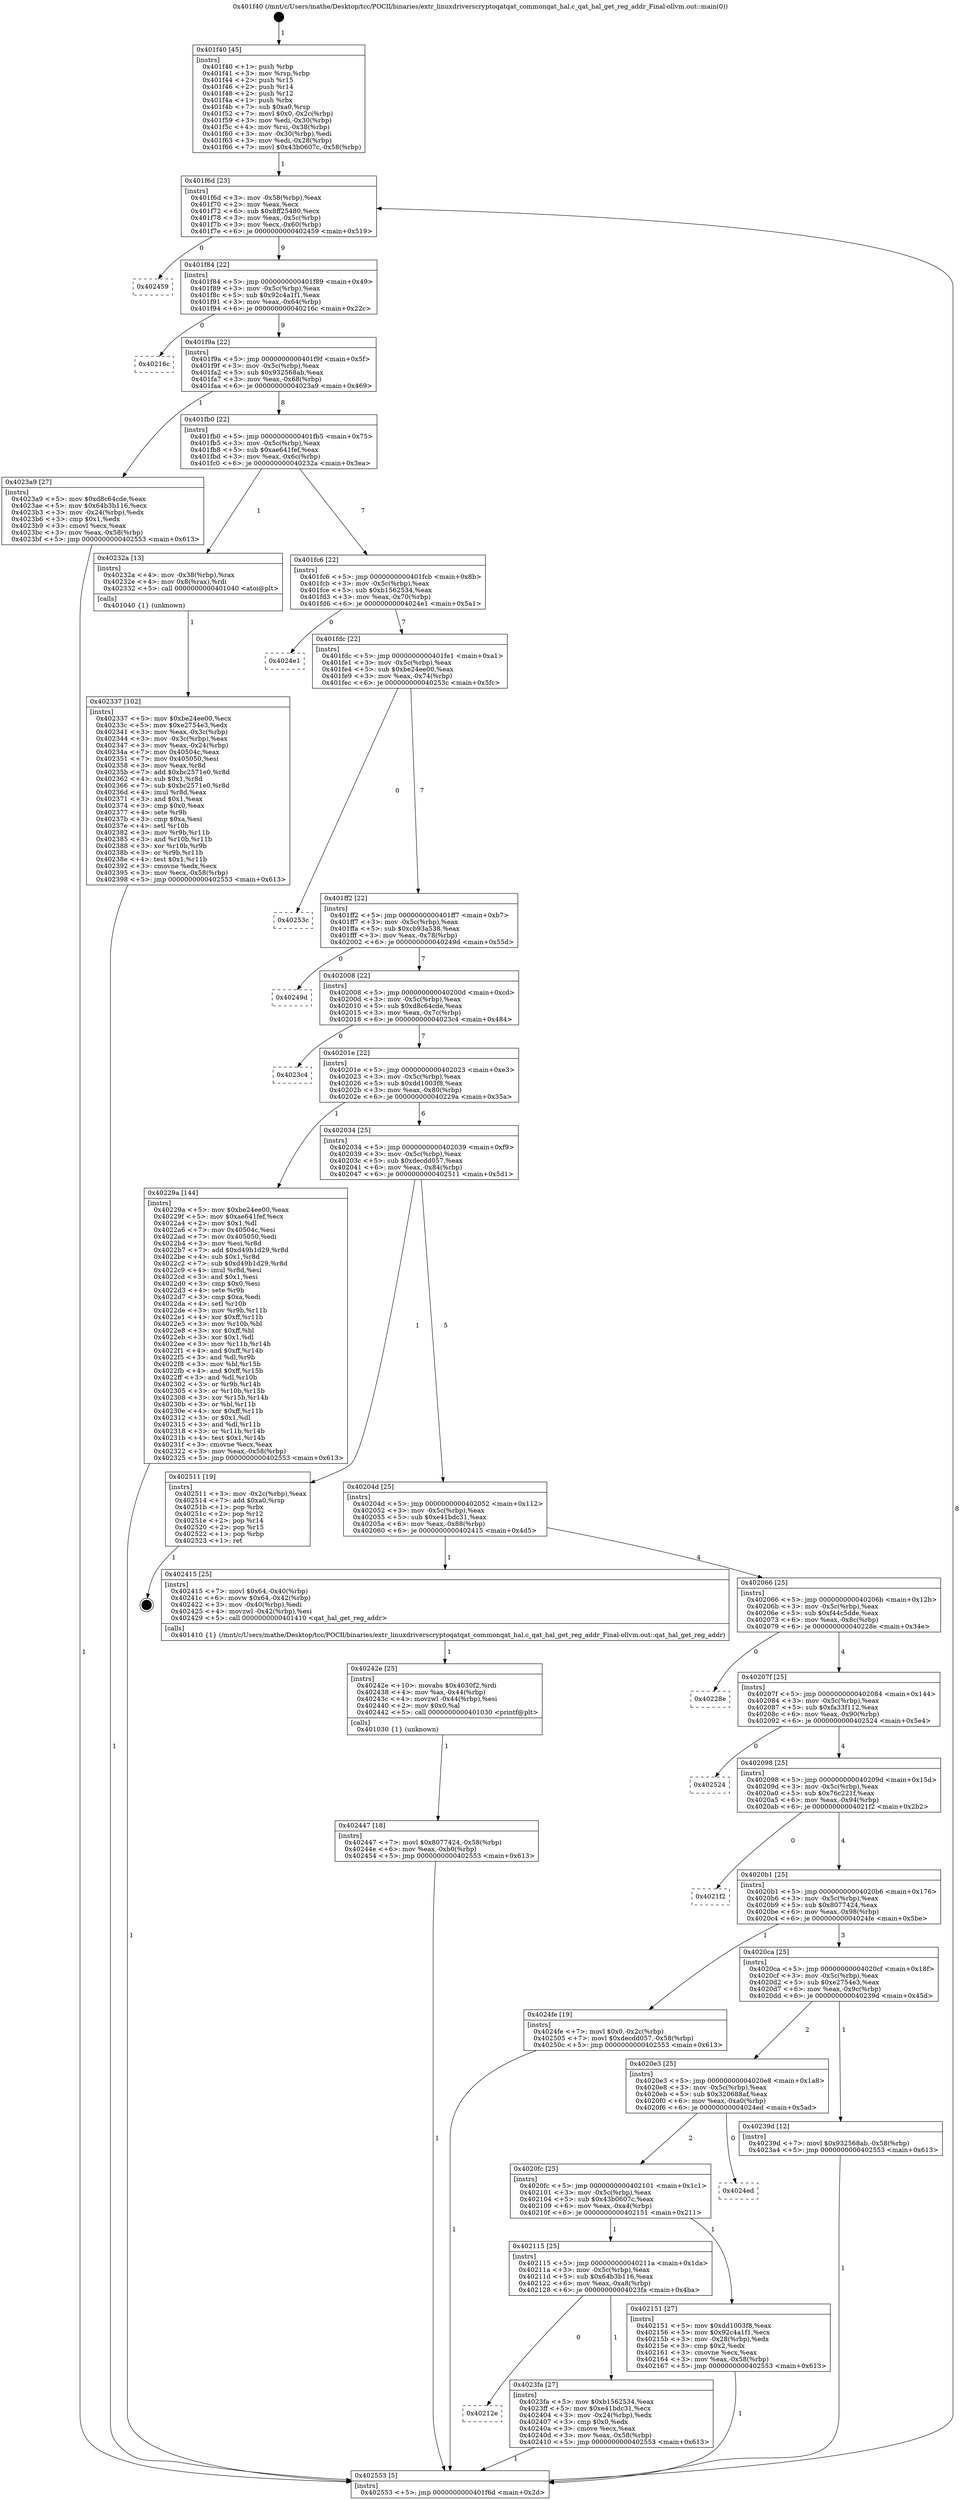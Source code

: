 digraph "0x401f40" {
  label = "0x401f40 (/mnt/c/Users/mathe/Desktop/tcc/POCII/binaries/extr_linuxdriverscryptoqatqat_commonqat_hal.c_qat_hal_get_reg_addr_Final-ollvm.out::main(0))"
  labelloc = "t"
  node[shape=record]

  Entry [label="",width=0.3,height=0.3,shape=circle,fillcolor=black,style=filled]
  "0x401f6d" [label="{
     0x401f6d [23]\l
     | [instrs]\l
     &nbsp;&nbsp;0x401f6d \<+3\>: mov -0x58(%rbp),%eax\l
     &nbsp;&nbsp;0x401f70 \<+2\>: mov %eax,%ecx\l
     &nbsp;&nbsp;0x401f72 \<+6\>: sub $0x8ff25480,%ecx\l
     &nbsp;&nbsp;0x401f78 \<+3\>: mov %eax,-0x5c(%rbp)\l
     &nbsp;&nbsp;0x401f7b \<+3\>: mov %ecx,-0x60(%rbp)\l
     &nbsp;&nbsp;0x401f7e \<+6\>: je 0000000000402459 \<main+0x519\>\l
  }"]
  "0x402459" [label="{
     0x402459\l
  }", style=dashed]
  "0x401f84" [label="{
     0x401f84 [22]\l
     | [instrs]\l
     &nbsp;&nbsp;0x401f84 \<+5\>: jmp 0000000000401f89 \<main+0x49\>\l
     &nbsp;&nbsp;0x401f89 \<+3\>: mov -0x5c(%rbp),%eax\l
     &nbsp;&nbsp;0x401f8c \<+5\>: sub $0x92c4a1f1,%eax\l
     &nbsp;&nbsp;0x401f91 \<+3\>: mov %eax,-0x64(%rbp)\l
     &nbsp;&nbsp;0x401f94 \<+6\>: je 000000000040216c \<main+0x22c\>\l
  }"]
  Exit [label="",width=0.3,height=0.3,shape=circle,fillcolor=black,style=filled,peripheries=2]
  "0x40216c" [label="{
     0x40216c\l
  }", style=dashed]
  "0x401f9a" [label="{
     0x401f9a [22]\l
     | [instrs]\l
     &nbsp;&nbsp;0x401f9a \<+5\>: jmp 0000000000401f9f \<main+0x5f\>\l
     &nbsp;&nbsp;0x401f9f \<+3\>: mov -0x5c(%rbp),%eax\l
     &nbsp;&nbsp;0x401fa2 \<+5\>: sub $0x932568ab,%eax\l
     &nbsp;&nbsp;0x401fa7 \<+3\>: mov %eax,-0x68(%rbp)\l
     &nbsp;&nbsp;0x401faa \<+6\>: je 00000000004023a9 \<main+0x469\>\l
  }"]
  "0x402447" [label="{
     0x402447 [18]\l
     | [instrs]\l
     &nbsp;&nbsp;0x402447 \<+7\>: movl $0x8077424,-0x58(%rbp)\l
     &nbsp;&nbsp;0x40244e \<+6\>: mov %eax,-0xb0(%rbp)\l
     &nbsp;&nbsp;0x402454 \<+5\>: jmp 0000000000402553 \<main+0x613\>\l
  }"]
  "0x4023a9" [label="{
     0x4023a9 [27]\l
     | [instrs]\l
     &nbsp;&nbsp;0x4023a9 \<+5\>: mov $0xd8c64cde,%eax\l
     &nbsp;&nbsp;0x4023ae \<+5\>: mov $0x64b3b116,%ecx\l
     &nbsp;&nbsp;0x4023b3 \<+3\>: mov -0x24(%rbp),%edx\l
     &nbsp;&nbsp;0x4023b6 \<+3\>: cmp $0x1,%edx\l
     &nbsp;&nbsp;0x4023b9 \<+3\>: cmovl %ecx,%eax\l
     &nbsp;&nbsp;0x4023bc \<+3\>: mov %eax,-0x58(%rbp)\l
     &nbsp;&nbsp;0x4023bf \<+5\>: jmp 0000000000402553 \<main+0x613\>\l
  }"]
  "0x401fb0" [label="{
     0x401fb0 [22]\l
     | [instrs]\l
     &nbsp;&nbsp;0x401fb0 \<+5\>: jmp 0000000000401fb5 \<main+0x75\>\l
     &nbsp;&nbsp;0x401fb5 \<+3\>: mov -0x5c(%rbp),%eax\l
     &nbsp;&nbsp;0x401fb8 \<+5\>: sub $0xae641fef,%eax\l
     &nbsp;&nbsp;0x401fbd \<+3\>: mov %eax,-0x6c(%rbp)\l
     &nbsp;&nbsp;0x401fc0 \<+6\>: je 000000000040232a \<main+0x3ea\>\l
  }"]
  "0x40242e" [label="{
     0x40242e [25]\l
     | [instrs]\l
     &nbsp;&nbsp;0x40242e \<+10\>: movabs $0x4030f2,%rdi\l
     &nbsp;&nbsp;0x402438 \<+4\>: mov %ax,-0x44(%rbp)\l
     &nbsp;&nbsp;0x40243c \<+4\>: movzwl -0x44(%rbp),%esi\l
     &nbsp;&nbsp;0x402440 \<+2\>: mov $0x0,%al\l
     &nbsp;&nbsp;0x402442 \<+5\>: call 0000000000401030 \<printf@plt\>\l
     | [calls]\l
     &nbsp;&nbsp;0x401030 \{1\} (unknown)\l
  }"]
  "0x40232a" [label="{
     0x40232a [13]\l
     | [instrs]\l
     &nbsp;&nbsp;0x40232a \<+4\>: mov -0x38(%rbp),%rax\l
     &nbsp;&nbsp;0x40232e \<+4\>: mov 0x8(%rax),%rdi\l
     &nbsp;&nbsp;0x402332 \<+5\>: call 0000000000401040 \<atoi@plt\>\l
     | [calls]\l
     &nbsp;&nbsp;0x401040 \{1\} (unknown)\l
  }"]
  "0x401fc6" [label="{
     0x401fc6 [22]\l
     | [instrs]\l
     &nbsp;&nbsp;0x401fc6 \<+5\>: jmp 0000000000401fcb \<main+0x8b\>\l
     &nbsp;&nbsp;0x401fcb \<+3\>: mov -0x5c(%rbp),%eax\l
     &nbsp;&nbsp;0x401fce \<+5\>: sub $0xb1562534,%eax\l
     &nbsp;&nbsp;0x401fd3 \<+3\>: mov %eax,-0x70(%rbp)\l
     &nbsp;&nbsp;0x401fd6 \<+6\>: je 00000000004024e1 \<main+0x5a1\>\l
  }"]
  "0x40212e" [label="{
     0x40212e\l
  }", style=dashed]
  "0x4024e1" [label="{
     0x4024e1\l
  }", style=dashed]
  "0x401fdc" [label="{
     0x401fdc [22]\l
     | [instrs]\l
     &nbsp;&nbsp;0x401fdc \<+5\>: jmp 0000000000401fe1 \<main+0xa1\>\l
     &nbsp;&nbsp;0x401fe1 \<+3\>: mov -0x5c(%rbp),%eax\l
     &nbsp;&nbsp;0x401fe4 \<+5\>: sub $0xbe24ee00,%eax\l
     &nbsp;&nbsp;0x401fe9 \<+3\>: mov %eax,-0x74(%rbp)\l
     &nbsp;&nbsp;0x401fec \<+6\>: je 000000000040253c \<main+0x5fc\>\l
  }"]
  "0x4023fa" [label="{
     0x4023fa [27]\l
     | [instrs]\l
     &nbsp;&nbsp;0x4023fa \<+5\>: mov $0xb1562534,%eax\l
     &nbsp;&nbsp;0x4023ff \<+5\>: mov $0xe41bdc31,%ecx\l
     &nbsp;&nbsp;0x402404 \<+3\>: mov -0x24(%rbp),%edx\l
     &nbsp;&nbsp;0x402407 \<+3\>: cmp $0x0,%edx\l
     &nbsp;&nbsp;0x40240a \<+3\>: cmove %ecx,%eax\l
     &nbsp;&nbsp;0x40240d \<+3\>: mov %eax,-0x58(%rbp)\l
     &nbsp;&nbsp;0x402410 \<+5\>: jmp 0000000000402553 \<main+0x613\>\l
  }"]
  "0x40253c" [label="{
     0x40253c\l
  }", style=dashed]
  "0x401ff2" [label="{
     0x401ff2 [22]\l
     | [instrs]\l
     &nbsp;&nbsp;0x401ff2 \<+5\>: jmp 0000000000401ff7 \<main+0xb7\>\l
     &nbsp;&nbsp;0x401ff7 \<+3\>: mov -0x5c(%rbp),%eax\l
     &nbsp;&nbsp;0x401ffa \<+5\>: sub $0xcb93a538,%eax\l
     &nbsp;&nbsp;0x401fff \<+3\>: mov %eax,-0x78(%rbp)\l
     &nbsp;&nbsp;0x402002 \<+6\>: je 000000000040249d \<main+0x55d\>\l
  }"]
  "0x402337" [label="{
     0x402337 [102]\l
     | [instrs]\l
     &nbsp;&nbsp;0x402337 \<+5\>: mov $0xbe24ee00,%ecx\l
     &nbsp;&nbsp;0x40233c \<+5\>: mov $0xe2754e3,%edx\l
     &nbsp;&nbsp;0x402341 \<+3\>: mov %eax,-0x3c(%rbp)\l
     &nbsp;&nbsp;0x402344 \<+3\>: mov -0x3c(%rbp),%eax\l
     &nbsp;&nbsp;0x402347 \<+3\>: mov %eax,-0x24(%rbp)\l
     &nbsp;&nbsp;0x40234a \<+7\>: mov 0x40504c,%eax\l
     &nbsp;&nbsp;0x402351 \<+7\>: mov 0x405050,%esi\l
     &nbsp;&nbsp;0x402358 \<+3\>: mov %eax,%r8d\l
     &nbsp;&nbsp;0x40235b \<+7\>: add $0xbc2571e0,%r8d\l
     &nbsp;&nbsp;0x402362 \<+4\>: sub $0x1,%r8d\l
     &nbsp;&nbsp;0x402366 \<+7\>: sub $0xbc2571e0,%r8d\l
     &nbsp;&nbsp;0x40236d \<+4\>: imul %r8d,%eax\l
     &nbsp;&nbsp;0x402371 \<+3\>: and $0x1,%eax\l
     &nbsp;&nbsp;0x402374 \<+3\>: cmp $0x0,%eax\l
     &nbsp;&nbsp;0x402377 \<+4\>: sete %r9b\l
     &nbsp;&nbsp;0x40237b \<+3\>: cmp $0xa,%esi\l
     &nbsp;&nbsp;0x40237e \<+4\>: setl %r10b\l
     &nbsp;&nbsp;0x402382 \<+3\>: mov %r9b,%r11b\l
     &nbsp;&nbsp;0x402385 \<+3\>: and %r10b,%r11b\l
     &nbsp;&nbsp;0x402388 \<+3\>: xor %r10b,%r9b\l
     &nbsp;&nbsp;0x40238b \<+3\>: or %r9b,%r11b\l
     &nbsp;&nbsp;0x40238e \<+4\>: test $0x1,%r11b\l
     &nbsp;&nbsp;0x402392 \<+3\>: cmovne %edx,%ecx\l
     &nbsp;&nbsp;0x402395 \<+3\>: mov %ecx,-0x58(%rbp)\l
     &nbsp;&nbsp;0x402398 \<+5\>: jmp 0000000000402553 \<main+0x613\>\l
  }"]
  "0x40249d" [label="{
     0x40249d\l
  }", style=dashed]
  "0x402008" [label="{
     0x402008 [22]\l
     | [instrs]\l
     &nbsp;&nbsp;0x402008 \<+5\>: jmp 000000000040200d \<main+0xcd\>\l
     &nbsp;&nbsp;0x40200d \<+3\>: mov -0x5c(%rbp),%eax\l
     &nbsp;&nbsp;0x402010 \<+5\>: sub $0xd8c64cde,%eax\l
     &nbsp;&nbsp;0x402015 \<+3\>: mov %eax,-0x7c(%rbp)\l
     &nbsp;&nbsp;0x402018 \<+6\>: je 00000000004023c4 \<main+0x484\>\l
  }"]
  "0x401f40" [label="{
     0x401f40 [45]\l
     | [instrs]\l
     &nbsp;&nbsp;0x401f40 \<+1\>: push %rbp\l
     &nbsp;&nbsp;0x401f41 \<+3\>: mov %rsp,%rbp\l
     &nbsp;&nbsp;0x401f44 \<+2\>: push %r15\l
     &nbsp;&nbsp;0x401f46 \<+2\>: push %r14\l
     &nbsp;&nbsp;0x401f48 \<+2\>: push %r12\l
     &nbsp;&nbsp;0x401f4a \<+1\>: push %rbx\l
     &nbsp;&nbsp;0x401f4b \<+7\>: sub $0xa0,%rsp\l
     &nbsp;&nbsp;0x401f52 \<+7\>: movl $0x0,-0x2c(%rbp)\l
     &nbsp;&nbsp;0x401f59 \<+3\>: mov %edi,-0x30(%rbp)\l
     &nbsp;&nbsp;0x401f5c \<+4\>: mov %rsi,-0x38(%rbp)\l
     &nbsp;&nbsp;0x401f60 \<+3\>: mov -0x30(%rbp),%edi\l
     &nbsp;&nbsp;0x401f63 \<+3\>: mov %edi,-0x28(%rbp)\l
     &nbsp;&nbsp;0x401f66 \<+7\>: movl $0x43b0607c,-0x58(%rbp)\l
  }"]
  "0x4023c4" [label="{
     0x4023c4\l
  }", style=dashed]
  "0x40201e" [label="{
     0x40201e [22]\l
     | [instrs]\l
     &nbsp;&nbsp;0x40201e \<+5\>: jmp 0000000000402023 \<main+0xe3\>\l
     &nbsp;&nbsp;0x402023 \<+3\>: mov -0x5c(%rbp),%eax\l
     &nbsp;&nbsp;0x402026 \<+5\>: sub $0xdd1003f8,%eax\l
     &nbsp;&nbsp;0x40202b \<+3\>: mov %eax,-0x80(%rbp)\l
     &nbsp;&nbsp;0x40202e \<+6\>: je 000000000040229a \<main+0x35a\>\l
  }"]
  "0x402553" [label="{
     0x402553 [5]\l
     | [instrs]\l
     &nbsp;&nbsp;0x402553 \<+5\>: jmp 0000000000401f6d \<main+0x2d\>\l
  }"]
  "0x40229a" [label="{
     0x40229a [144]\l
     | [instrs]\l
     &nbsp;&nbsp;0x40229a \<+5\>: mov $0xbe24ee00,%eax\l
     &nbsp;&nbsp;0x40229f \<+5\>: mov $0xae641fef,%ecx\l
     &nbsp;&nbsp;0x4022a4 \<+2\>: mov $0x1,%dl\l
     &nbsp;&nbsp;0x4022a6 \<+7\>: mov 0x40504c,%esi\l
     &nbsp;&nbsp;0x4022ad \<+7\>: mov 0x405050,%edi\l
     &nbsp;&nbsp;0x4022b4 \<+3\>: mov %esi,%r8d\l
     &nbsp;&nbsp;0x4022b7 \<+7\>: add $0xd49b1d29,%r8d\l
     &nbsp;&nbsp;0x4022be \<+4\>: sub $0x1,%r8d\l
     &nbsp;&nbsp;0x4022c2 \<+7\>: sub $0xd49b1d29,%r8d\l
     &nbsp;&nbsp;0x4022c9 \<+4\>: imul %r8d,%esi\l
     &nbsp;&nbsp;0x4022cd \<+3\>: and $0x1,%esi\l
     &nbsp;&nbsp;0x4022d0 \<+3\>: cmp $0x0,%esi\l
     &nbsp;&nbsp;0x4022d3 \<+4\>: sete %r9b\l
     &nbsp;&nbsp;0x4022d7 \<+3\>: cmp $0xa,%edi\l
     &nbsp;&nbsp;0x4022da \<+4\>: setl %r10b\l
     &nbsp;&nbsp;0x4022de \<+3\>: mov %r9b,%r11b\l
     &nbsp;&nbsp;0x4022e1 \<+4\>: xor $0xff,%r11b\l
     &nbsp;&nbsp;0x4022e5 \<+3\>: mov %r10b,%bl\l
     &nbsp;&nbsp;0x4022e8 \<+3\>: xor $0xff,%bl\l
     &nbsp;&nbsp;0x4022eb \<+3\>: xor $0x1,%dl\l
     &nbsp;&nbsp;0x4022ee \<+3\>: mov %r11b,%r14b\l
     &nbsp;&nbsp;0x4022f1 \<+4\>: and $0xff,%r14b\l
     &nbsp;&nbsp;0x4022f5 \<+3\>: and %dl,%r9b\l
     &nbsp;&nbsp;0x4022f8 \<+3\>: mov %bl,%r15b\l
     &nbsp;&nbsp;0x4022fb \<+4\>: and $0xff,%r15b\l
     &nbsp;&nbsp;0x4022ff \<+3\>: and %dl,%r10b\l
     &nbsp;&nbsp;0x402302 \<+3\>: or %r9b,%r14b\l
     &nbsp;&nbsp;0x402305 \<+3\>: or %r10b,%r15b\l
     &nbsp;&nbsp;0x402308 \<+3\>: xor %r15b,%r14b\l
     &nbsp;&nbsp;0x40230b \<+3\>: or %bl,%r11b\l
     &nbsp;&nbsp;0x40230e \<+4\>: xor $0xff,%r11b\l
     &nbsp;&nbsp;0x402312 \<+3\>: or $0x1,%dl\l
     &nbsp;&nbsp;0x402315 \<+3\>: and %dl,%r11b\l
     &nbsp;&nbsp;0x402318 \<+3\>: or %r11b,%r14b\l
     &nbsp;&nbsp;0x40231b \<+4\>: test $0x1,%r14b\l
     &nbsp;&nbsp;0x40231f \<+3\>: cmovne %ecx,%eax\l
     &nbsp;&nbsp;0x402322 \<+3\>: mov %eax,-0x58(%rbp)\l
     &nbsp;&nbsp;0x402325 \<+5\>: jmp 0000000000402553 \<main+0x613\>\l
  }"]
  "0x402034" [label="{
     0x402034 [25]\l
     | [instrs]\l
     &nbsp;&nbsp;0x402034 \<+5\>: jmp 0000000000402039 \<main+0xf9\>\l
     &nbsp;&nbsp;0x402039 \<+3\>: mov -0x5c(%rbp),%eax\l
     &nbsp;&nbsp;0x40203c \<+5\>: sub $0xdecdd057,%eax\l
     &nbsp;&nbsp;0x402041 \<+6\>: mov %eax,-0x84(%rbp)\l
     &nbsp;&nbsp;0x402047 \<+6\>: je 0000000000402511 \<main+0x5d1\>\l
  }"]
  "0x402115" [label="{
     0x402115 [25]\l
     | [instrs]\l
     &nbsp;&nbsp;0x402115 \<+5\>: jmp 000000000040211a \<main+0x1da\>\l
     &nbsp;&nbsp;0x40211a \<+3\>: mov -0x5c(%rbp),%eax\l
     &nbsp;&nbsp;0x40211d \<+5\>: sub $0x64b3b116,%eax\l
     &nbsp;&nbsp;0x402122 \<+6\>: mov %eax,-0xa8(%rbp)\l
     &nbsp;&nbsp;0x402128 \<+6\>: je 00000000004023fa \<main+0x4ba\>\l
  }"]
  "0x402511" [label="{
     0x402511 [19]\l
     | [instrs]\l
     &nbsp;&nbsp;0x402511 \<+3\>: mov -0x2c(%rbp),%eax\l
     &nbsp;&nbsp;0x402514 \<+7\>: add $0xa0,%rsp\l
     &nbsp;&nbsp;0x40251b \<+1\>: pop %rbx\l
     &nbsp;&nbsp;0x40251c \<+2\>: pop %r12\l
     &nbsp;&nbsp;0x40251e \<+2\>: pop %r14\l
     &nbsp;&nbsp;0x402520 \<+2\>: pop %r15\l
     &nbsp;&nbsp;0x402522 \<+1\>: pop %rbp\l
     &nbsp;&nbsp;0x402523 \<+1\>: ret\l
  }"]
  "0x40204d" [label="{
     0x40204d [25]\l
     | [instrs]\l
     &nbsp;&nbsp;0x40204d \<+5\>: jmp 0000000000402052 \<main+0x112\>\l
     &nbsp;&nbsp;0x402052 \<+3\>: mov -0x5c(%rbp),%eax\l
     &nbsp;&nbsp;0x402055 \<+5\>: sub $0xe41bdc31,%eax\l
     &nbsp;&nbsp;0x40205a \<+6\>: mov %eax,-0x88(%rbp)\l
     &nbsp;&nbsp;0x402060 \<+6\>: je 0000000000402415 \<main+0x4d5\>\l
  }"]
  "0x402151" [label="{
     0x402151 [27]\l
     | [instrs]\l
     &nbsp;&nbsp;0x402151 \<+5\>: mov $0xdd1003f8,%eax\l
     &nbsp;&nbsp;0x402156 \<+5\>: mov $0x92c4a1f1,%ecx\l
     &nbsp;&nbsp;0x40215b \<+3\>: mov -0x28(%rbp),%edx\l
     &nbsp;&nbsp;0x40215e \<+3\>: cmp $0x2,%edx\l
     &nbsp;&nbsp;0x402161 \<+3\>: cmovne %ecx,%eax\l
     &nbsp;&nbsp;0x402164 \<+3\>: mov %eax,-0x58(%rbp)\l
     &nbsp;&nbsp;0x402167 \<+5\>: jmp 0000000000402553 \<main+0x613\>\l
  }"]
  "0x402415" [label="{
     0x402415 [25]\l
     | [instrs]\l
     &nbsp;&nbsp;0x402415 \<+7\>: movl $0x64,-0x40(%rbp)\l
     &nbsp;&nbsp;0x40241c \<+6\>: movw $0x64,-0x42(%rbp)\l
     &nbsp;&nbsp;0x402422 \<+3\>: mov -0x40(%rbp),%edi\l
     &nbsp;&nbsp;0x402425 \<+4\>: movzwl -0x42(%rbp),%esi\l
     &nbsp;&nbsp;0x402429 \<+5\>: call 0000000000401410 \<qat_hal_get_reg_addr\>\l
     | [calls]\l
     &nbsp;&nbsp;0x401410 \{1\} (/mnt/c/Users/mathe/Desktop/tcc/POCII/binaries/extr_linuxdriverscryptoqatqat_commonqat_hal.c_qat_hal_get_reg_addr_Final-ollvm.out::qat_hal_get_reg_addr)\l
  }"]
  "0x402066" [label="{
     0x402066 [25]\l
     | [instrs]\l
     &nbsp;&nbsp;0x402066 \<+5\>: jmp 000000000040206b \<main+0x12b\>\l
     &nbsp;&nbsp;0x40206b \<+3\>: mov -0x5c(%rbp),%eax\l
     &nbsp;&nbsp;0x40206e \<+5\>: sub $0xf44c5dde,%eax\l
     &nbsp;&nbsp;0x402073 \<+6\>: mov %eax,-0x8c(%rbp)\l
     &nbsp;&nbsp;0x402079 \<+6\>: je 000000000040228e \<main+0x34e\>\l
  }"]
  "0x4020fc" [label="{
     0x4020fc [25]\l
     | [instrs]\l
     &nbsp;&nbsp;0x4020fc \<+5\>: jmp 0000000000402101 \<main+0x1c1\>\l
     &nbsp;&nbsp;0x402101 \<+3\>: mov -0x5c(%rbp),%eax\l
     &nbsp;&nbsp;0x402104 \<+5\>: sub $0x43b0607c,%eax\l
     &nbsp;&nbsp;0x402109 \<+6\>: mov %eax,-0xa4(%rbp)\l
     &nbsp;&nbsp;0x40210f \<+6\>: je 0000000000402151 \<main+0x211\>\l
  }"]
  "0x40228e" [label="{
     0x40228e\l
  }", style=dashed]
  "0x40207f" [label="{
     0x40207f [25]\l
     | [instrs]\l
     &nbsp;&nbsp;0x40207f \<+5\>: jmp 0000000000402084 \<main+0x144\>\l
     &nbsp;&nbsp;0x402084 \<+3\>: mov -0x5c(%rbp),%eax\l
     &nbsp;&nbsp;0x402087 \<+5\>: sub $0xfa33f112,%eax\l
     &nbsp;&nbsp;0x40208c \<+6\>: mov %eax,-0x90(%rbp)\l
     &nbsp;&nbsp;0x402092 \<+6\>: je 0000000000402524 \<main+0x5e4\>\l
  }"]
  "0x4024ed" [label="{
     0x4024ed\l
  }", style=dashed]
  "0x402524" [label="{
     0x402524\l
  }", style=dashed]
  "0x402098" [label="{
     0x402098 [25]\l
     | [instrs]\l
     &nbsp;&nbsp;0x402098 \<+5\>: jmp 000000000040209d \<main+0x15d\>\l
     &nbsp;&nbsp;0x40209d \<+3\>: mov -0x5c(%rbp),%eax\l
     &nbsp;&nbsp;0x4020a0 \<+5\>: sub $0x76c221f,%eax\l
     &nbsp;&nbsp;0x4020a5 \<+6\>: mov %eax,-0x94(%rbp)\l
     &nbsp;&nbsp;0x4020ab \<+6\>: je 00000000004021f2 \<main+0x2b2\>\l
  }"]
  "0x4020e3" [label="{
     0x4020e3 [25]\l
     | [instrs]\l
     &nbsp;&nbsp;0x4020e3 \<+5\>: jmp 00000000004020e8 \<main+0x1a8\>\l
     &nbsp;&nbsp;0x4020e8 \<+3\>: mov -0x5c(%rbp),%eax\l
     &nbsp;&nbsp;0x4020eb \<+5\>: sub $0x320688af,%eax\l
     &nbsp;&nbsp;0x4020f0 \<+6\>: mov %eax,-0xa0(%rbp)\l
     &nbsp;&nbsp;0x4020f6 \<+6\>: je 00000000004024ed \<main+0x5ad\>\l
  }"]
  "0x4021f2" [label="{
     0x4021f2\l
  }", style=dashed]
  "0x4020b1" [label="{
     0x4020b1 [25]\l
     | [instrs]\l
     &nbsp;&nbsp;0x4020b1 \<+5\>: jmp 00000000004020b6 \<main+0x176\>\l
     &nbsp;&nbsp;0x4020b6 \<+3\>: mov -0x5c(%rbp),%eax\l
     &nbsp;&nbsp;0x4020b9 \<+5\>: sub $0x8077424,%eax\l
     &nbsp;&nbsp;0x4020be \<+6\>: mov %eax,-0x98(%rbp)\l
     &nbsp;&nbsp;0x4020c4 \<+6\>: je 00000000004024fe \<main+0x5be\>\l
  }"]
  "0x40239d" [label="{
     0x40239d [12]\l
     | [instrs]\l
     &nbsp;&nbsp;0x40239d \<+7\>: movl $0x932568ab,-0x58(%rbp)\l
     &nbsp;&nbsp;0x4023a4 \<+5\>: jmp 0000000000402553 \<main+0x613\>\l
  }"]
  "0x4024fe" [label="{
     0x4024fe [19]\l
     | [instrs]\l
     &nbsp;&nbsp;0x4024fe \<+7\>: movl $0x0,-0x2c(%rbp)\l
     &nbsp;&nbsp;0x402505 \<+7\>: movl $0xdecdd057,-0x58(%rbp)\l
     &nbsp;&nbsp;0x40250c \<+5\>: jmp 0000000000402553 \<main+0x613\>\l
  }"]
  "0x4020ca" [label="{
     0x4020ca [25]\l
     | [instrs]\l
     &nbsp;&nbsp;0x4020ca \<+5\>: jmp 00000000004020cf \<main+0x18f\>\l
     &nbsp;&nbsp;0x4020cf \<+3\>: mov -0x5c(%rbp),%eax\l
     &nbsp;&nbsp;0x4020d2 \<+5\>: sub $0xe2754e3,%eax\l
     &nbsp;&nbsp;0x4020d7 \<+6\>: mov %eax,-0x9c(%rbp)\l
     &nbsp;&nbsp;0x4020dd \<+6\>: je 000000000040239d \<main+0x45d\>\l
  }"]
  Entry -> "0x401f40" [label=" 1"]
  "0x401f6d" -> "0x402459" [label=" 0"]
  "0x401f6d" -> "0x401f84" [label=" 9"]
  "0x402511" -> Exit [label=" 1"]
  "0x401f84" -> "0x40216c" [label=" 0"]
  "0x401f84" -> "0x401f9a" [label=" 9"]
  "0x4024fe" -> "0x402553" [label=" 1"]
  "0x401f9a" -> "0x4023a9" [label=" 1"]
  "0x401f9a" -> "0x401fb0" [label=" 8"]
  "0x402447" -> "0x402553" [label=" 1"]
  "0x401fb0" -> "0x40232a" [label=" 1"]
  "0x401fb0" -> "0x401fc6" [label=" 7"]
  "0x40242e" -> "0x402447" [label=" 1"]
  "0x401fc6" -> "0x4024e1" [label=" 0"]
  "0x401fc6" -> "0x401fdc" [label=" 7"]
  "0x402415" -> "0x40242e" [label=" 1"]
  "0x401fdc" -> "0x40253c" [label=" 0"]
  "0x401fdc" -> "0x401ff2" [label=" 7"]
  "0x4023fa" -> "0x402553" [label=" 1"]
  "0x401ff2" -> "0x40249d" [label=" 0"]
  "0x401ff2" -> "0x402008" [label=" 7"]
  "0x402115" -> "0x4023fa" [label=" 1"]
  "0x402008" -> "0x4023c4" [label=" 0"]
  "0x402008" -> "0x40201e" [label=" 7"]
  "0x402115" -> "0x40212e" [label=" 0"]
  "0x40201e" -> "0x40229a" [label=" 1"]
  "0x40201e" -> "0x402034" [label=" 6"]
  "0x4023a9" -> "0x402553" [label=" 1"]
  "0x402034" -> "0x402511" [label=" 1"]
  "0x402034" -> "0x40204d" [label=" 5"]
  "0x40239d" -> "0x402553" [label=" 1"]
  "0x40204d" -> "0x402415" [label=" 1"]
  "0x40204d" -> "0x402066" [label=" 4"]
  "0x402337" -> "0x402553" [label=" 1"]
  "0x402066" -> "0x40228e" [label=" 0"]
  "0x402066" -> "0x40207f" [label=" 4"]
  "0x40229a" -> "0x402553" [label=" 1"]
  "0x40207f" -> "0x402524" [label=" 0"]
  "0x40207f" -> "0x402098" [label=" 4"]
  "0x402553" -> "0x401f6d" [label=" 8"]
  "0x402098" -> "0x4021f2" [label=" 0"]
  "0x402098" -> "0x4020b1" [label=" 4"]
  "0x402151" -> "0x402553" [label=" 1"]
  "0x4020b1" -> "0x4024fe" [label=" 1"]
  "0x4020b1" -> "0x4020ca" [label=" 3"]
  "0x4020fc" -> "0x402115" [label=" 1"]
  "0x4020ca" -> "0x40239d" [label=" 1"]
  "0x4020ca" -> "0x4020e3" [label=" 2"]
  "0x401f40" -> "0x401f6d" [label=" 1"]
  "0x4020e3" -> "0x4024ed" [label=" 0"]
  "0x4020e3" -> "0x4020fc" [label=" 2"]
  "0x40232a" -> "0x402337" [label=" 1"]
  "0x4020fc" -> "0x402151" [label=" 1"]
}
